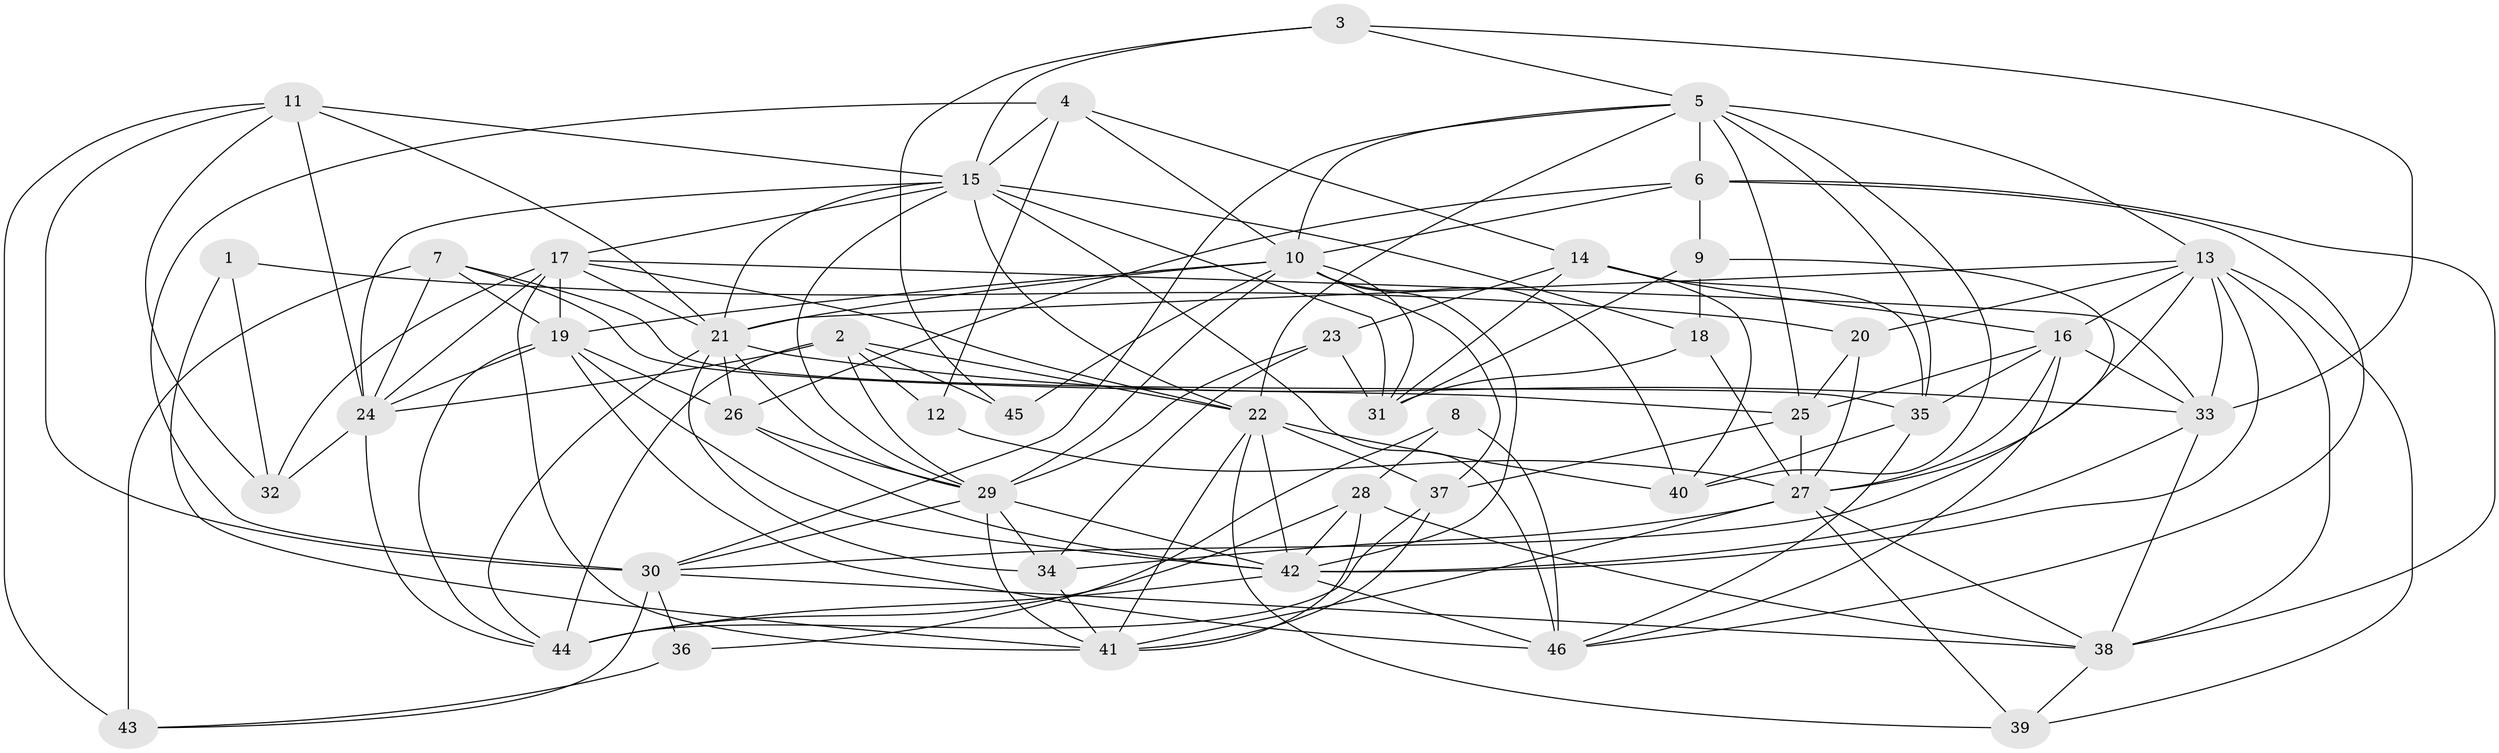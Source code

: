 // original degree distribution, {2: 0.12173913043478261, 3: 0.23478260869565218, 4: 0.3652173913043478, 7: 0.06086956521739131, 5: 0.1391304347826087, 6: 0.0782608695652174}
// Generated by graph-tools (version 1.1) at 2025/37/03/04/25 23:37:12]
// undirected, 46 vertices, 144 edges
graph export_dot {
  node [color=gray90,style=filled];
  1;
  2;
  3;
  4;
  5;
  6;
  7;
  8;
  9;
  10;
  11;
  12;
  13;
  14;
  15;
  16;
  17;
  18;
  19;
  20;
  21;
  22;
  23;
  24;
  25;
  26;
  27;
  28;
  29;
  30;
  31;
  32;
  33;
  34;
  35;
  36;
  37;
  38;
  39;
  40;
  41;
  42;
  43;
  44;
  45;
  46;
  1 -- 20 [weight=1.0];
  1 -- 32 [weight=1.0];
  1 -- 41 [weight=1.0];
  2 -- 12 [weight=1.0];
  2 -- 22 [weight=1.0];
  2 -- 24 [weight=1.0];
  2 -- 29 [weight=1.0];
  2 -- 44 [weight=1.0];
  2 -- 45 [weight=2.0];
  3 -- 5 [weight=1.0];
  3 -- 15 [weight=1.0];
  3 -- 33 [weight=1.0];
  3 -- 45 [weight=1.0];
  4 -- 10 [weight=1.0];
  4 -- 12 [weight=1.0];
  4 -- 14 [weight=1.0];
  4 -- 15 [weight=1.0];
  4 -- 30 [weight=1.0];
  5 -- 6 [weight=1.0];
  5 -- 10 [weight=1.0];
  5 -- 13 [weight=1.0];
  5 -- 22 [weight=1.0];
  5 -- 25 [weight=1.0];
  5 -- 30 [weight=1.0];
  5 -- 35 [weight=1.0];
  5 -- 40 [weight=1.0];
  6 -- 9 [weight=1.0];
  6 -- 10 [weight=1.0];
  6 -- 26 [weight=1.0];
  6 -- 38 [weight=1.0];
  6 -- 46 [weight=1.0];
  7 -- 19 [weight=1.0];
  7 -- 24 [weight=1.0];
  7 -- 25 [weight=1.0];
  7 -- 35 [weight=1.0];
  7 -- 43 [weight=2.0];
  8 -- 28 [weight=1.0];
  8 -- 36 [weight=1.0];
  8 -- 46 [weight=1.0];
  9 -- 18 [weight=1.0];
  9 -- 30 [weight=1.0];
  9 -- 31 [weight=1.0];
  10 -- 19 [weight=1.0];
  10 -- 21 [weight=1.0];
  10 -- 29 [weight=1.0];
  10 -- 31 [weight=1.0];
  10 -- 37 [weight=1.0];
  10 -- 40 [weight=2.0];
  10 -- 42 [weight=1.0];
  10 -- 45 [weight=1.0];
  11 -- 15 [weight=2.0];
  11 -- 21 [weight=1.0];
  11 -- 24 [weight=1.0];
  11 -- 30 [weight=1.0];
  11 -- 32 [weight=1.0];
  11 -- 43 [weight=1.0];
  12 -- 27 [weight=1.0];
  13 -- 16 [weight=1.0];
  13 -- 20 [weight=1.0];
  13 -- 21 [weight=1.0];
  13 -- 27 [weight=1.0];
  13 -- 33 [weight=1.0];
  13 -- 38 [weight=1.0];
  13 -- 39 [weight=1.0];
  13 -- 42 [weight=1.0];
  14 -- 16 [weight=1.0];
  14 -- 23 [weight=1.0];
  14 -- 31 [weight=1.0];
  14 -- 35 [weight=1.0];
  14 -- 40 [weight=1.0];
  15 -- 17 [weight=1.0];
  15 -- 18 [weight=1.0];
  15 -- 21 [weight=1.0];
  15 -- 22 [weight=1.0];
  15 -- 24 [weight=1.0];
  15 -- 29 [weight=1.0];
  15 -- 31 [weight=1.0];
  15 -- 46 [weight=1.0];
  16 -- 25 [weight=1.0];
  16 -- 27 [weight=1.0];
  16 -- 33 [weight=1.0];
  16 -- 35 [weight=1.0];
  16 -- 46 [weight=1.0];
  17 -- 19 [weight=1.0];
  17 -- 21 [weight=3.0];
  17 -- 22 [weight=1.0];
  17 -- 24 [weight=1.0];
  17 -- 32 [weight=1.0];
  17 -- 33 [weight=1.0];
  17 -- 41 [weight=1.0];
  18 -- 27 [weight=2.0];
  18 -- 31 [weight=1.0];
  19 -- 24 [weight=1.0];
  19 -- 26 [weight=2.0];
  19 -- 42 [weight=1.0];
  19 -- 44 [weight=1.0];
  19 -- 46 [weight=1.0];
  20 -- 25 [weight=1.0];
  20 -- 27 [weight=1.0];
  21 -- 26 [weight=1.0];
  21 -- 29 [weight=1.0];
  21 -- 33 [weight=2.0];
  21 -- 34 [weight=1.0];
  21 -- 44 [weight=1.0];
  22 -- 37 [weight=1.0];
  22 -- 39 [weight=1.0];
  22 -- 40 [weight=1.0];
  22 -- 41 [weight=1.0];
  22 -- 42 [weight=1.0];
  23 -- 29 [weight=1.0];
  23 -- 31 [weight=1.0];
  23 -- 34 [weight=1.0];
  24 -- 32 [weight=1.0];
  24 -- 44 [weight=1.0];
  25 -- 27 [weight=1.0];
  25 -- 37 [weight=1.0];
  26 -- 29 [weight=1.0];
  26 -- 42 [weight=2.0];
  27 -- 34 [weight=1.0];
  27 -- 38 [weight=1.0];
  27 -- 39 [weight=1.0];
  27 -- 41 [weight=1.0];
  28 -- 38 [weight=1.0];
  28 -- 41 [weight=1.0];
  28 -- 42 [weight=1.0];
  28 -- 44 [weight=1.0];
  29 -- 30 [weight=1.0];
  29 -- 34 [weight=2.0];
  29 -- 41 [weight=1.0];
  29 -- 42 [weight=1.0];
  30 -- 36 [weight=1.0];
  30 -- 38 [weight=1.0];
  30 -- 43 [weight=1.0];
  33 -- 38 [weight=1.0];
  33 -- 42 [weight=1.0];
  34 -- 41 [weight=1.0];
  35 -- 40 [weight=1.0];
  35 -- 46 [weight=1.0];
  36 -- 43 [weight=1.0];
  37 -- 41 [weight=1.0];
  37 -- 44 [weight=1.0];
  38 -- 39 [weight=1.0];
  42 -- 44 [weight=1.0];
  42 -- 46 [weight=2.0];
}

